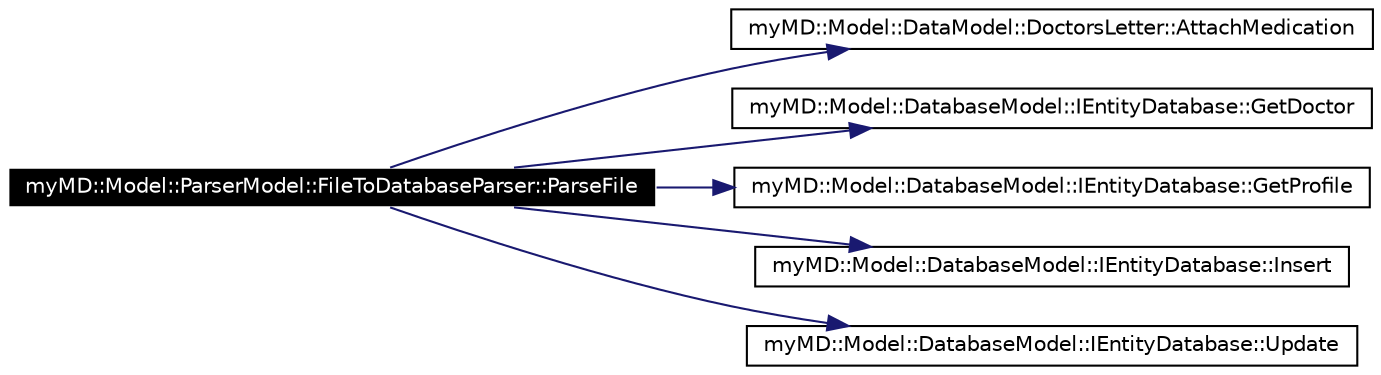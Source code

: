 digraph G
{
  edge [fontname="Helvetica",fontsize=10,labelfontname="Helvetica",labelfontsize=10];
  node [fontname="Helvetica",fontsize=10,shape=record];
  rankdir=LR;
  Node1 [label="myMD::Model::ParserModel::FileToDatabaseParser::ParseFile",height=0.2,width=0.4,color="white", fillcolor="black", style="filled" fontcolor="white"];
  Node1 -> Node2 [color="midnightblue",fontsize=10,style="solid"];
  Node2 [label="myMD::Model::DataModel::DoctorsLetter::AttachMedication",height=0.2,width=0.4,color="black", fillcolor="white", style="filled",URL="$dc/d86/classmy_m_d_1_1_model_1_1_data_model_1_1_doctors_letter.html#c6c9d35845c1c0e4c389656215df6e2e"];
  Node1 -> Node3 [color="midnightblue",fontsize=10,style="solid"];
  Node3 [label="myMD::Model::DatabaseModel::IEntityDatabase::GetDoctor",height=0.2,width=0.4,color="black", fillcolor="white", style="filled",URL="$d3/da9/interfacemy_m_d_1_1_model_1_1_database_model_1_1_i_entity_database.html#cc41e08b876f7f88b63138dc9ee26aea"];
  Node1 -> Node4 [color="midnightblue",fontsize=10,style="solid"];
  Node4 [label="myMD::Model::DatabaseModel::IEntityDatabase::GetProfile",height=0.2,width=0.4,color="black", fillcolor="white", style="filled",URL="$d3/da9/interfacemy_m_d_1_1_model_1_1_database_model_1_1_i_entity_database.html#a22117377d44ffae8e1381d0814d1960"];
  Node1 -> Node5 [color="midnightblue",fontsize=10,style="solid"];
  Node5 [label="myMD::Model::DatabaseModel::IEntityDatabase::Insert",height=0.2,width=0.4,color="black", fillcolor="white", style="filled",URL="$d3/da9/interfacemy_m_d_1_1_model_1_1_database_model_1_1_i_entity_database.html#71b401e7c809fdda0a0b15b6792e69c8"];
  Node1 -> Node6 [color="midnightblue",fontsize=10,style="solid"];
  Node6 [label="myMD::Model::DatabaseModel::IEntityDatabase::Update",height=0.2,width=0.4,color="black", fillcolor="white", style="filled",URL="$d3/da9/interfacemy_m_d_1_1_model_1_1_database_model_1_1_i_entity_database.html#bf510dc6cf79d153f564eca0f10971d2"];
}
